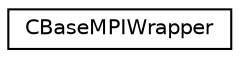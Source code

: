digraph "Graphical Class Hierarchy"
{
 // LATEX_PDF_SIZE
  edge [fontname="Helvetica",fontsize="10",labelfontname="Helvetica",labelfontsize="10"];
  node [fontname="Helvetica",fontsize="10",shape=record];
  rankdir="LR";
  Node0 [label="CBaseMPIWrapper",height=0.2,width=0.4,color="black", fillcolor="white", style="filled",URL="$classCBaseMPIWrapper.html",tooltip=" "];
}
